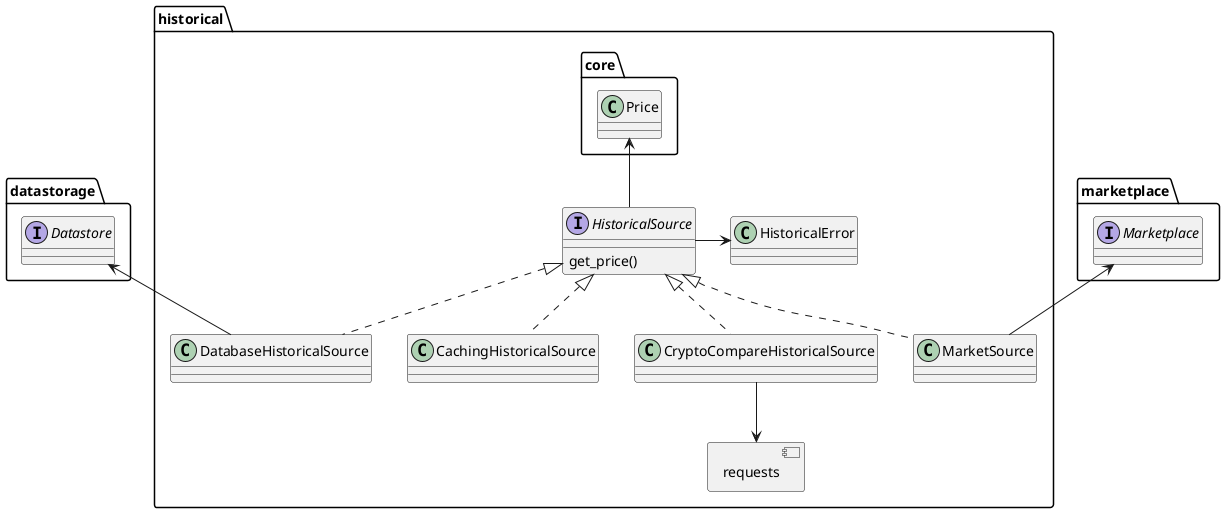 @startuml

allowmixing

!if ($standalone)
interface datastorage.Datastore
interface marketplace.Marketplace
!endif

namespace historical {

interface HistoricalSource {
    get_price()
}

core.Price <-- HistoricalSource

class HistoricalError

HistoricalSource -> HistoricalError

component requests
CryptoCompareHistoricalSource --> requests

class CryptoCompareHistoricalSource implements HistoricalSource
class DatabaseHistoricalSource implements HistoricalSource
datastorage.Datastore <-- DatabaseHistoricalSource

class MarketSource implements HistoricalSource
marketplace.Marketplace <-- MarketSource
class CachingHistoricalSource implements HistoricalSource
}

@enduml